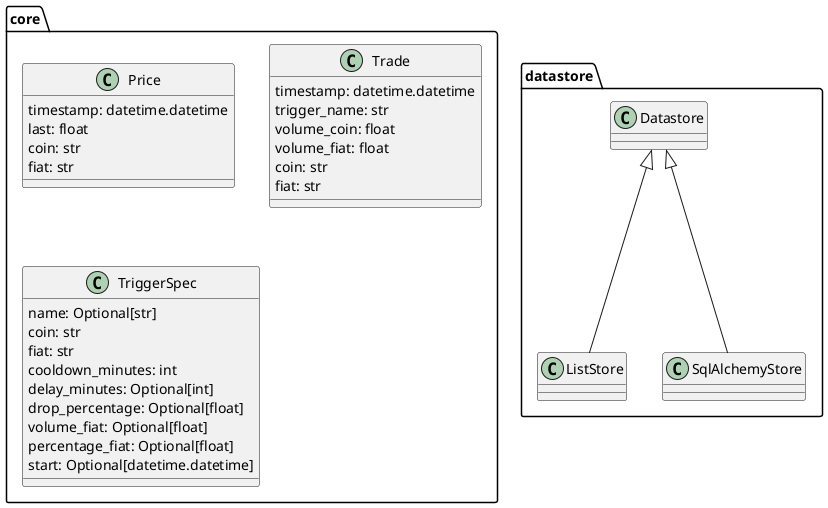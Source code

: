 @startuml

class core.Price {
    timestamp: datetime.datetime
    last: float
    coin: str
    fiat: str
}

class core.Trade {
    timestamp: datetime.datetime
    trigger_name: str
    volume_coin: float
    volume_fiat: float
    coin: str
    fiat: str
}

class core.TriggerSpec {
    name: Optional[str]
    coin: str
    fiat: str
    cooldown_minutes: int
    delay_minutes: Optional[int]
    drop_percentage: Optional[float]
    volume_fiat: Optional[float]
    percentage_fiat: Optional[float]
    start: Optional[datetime.datetime]
}

class datastore.Datastore
class datastore.ListStore
class datastore.SqlAlchemyStore

datastore.Datastore <|-- datastore.ListStore
datastore.Datastore <|-- datastore.SqlAlchemyStore

@enduml